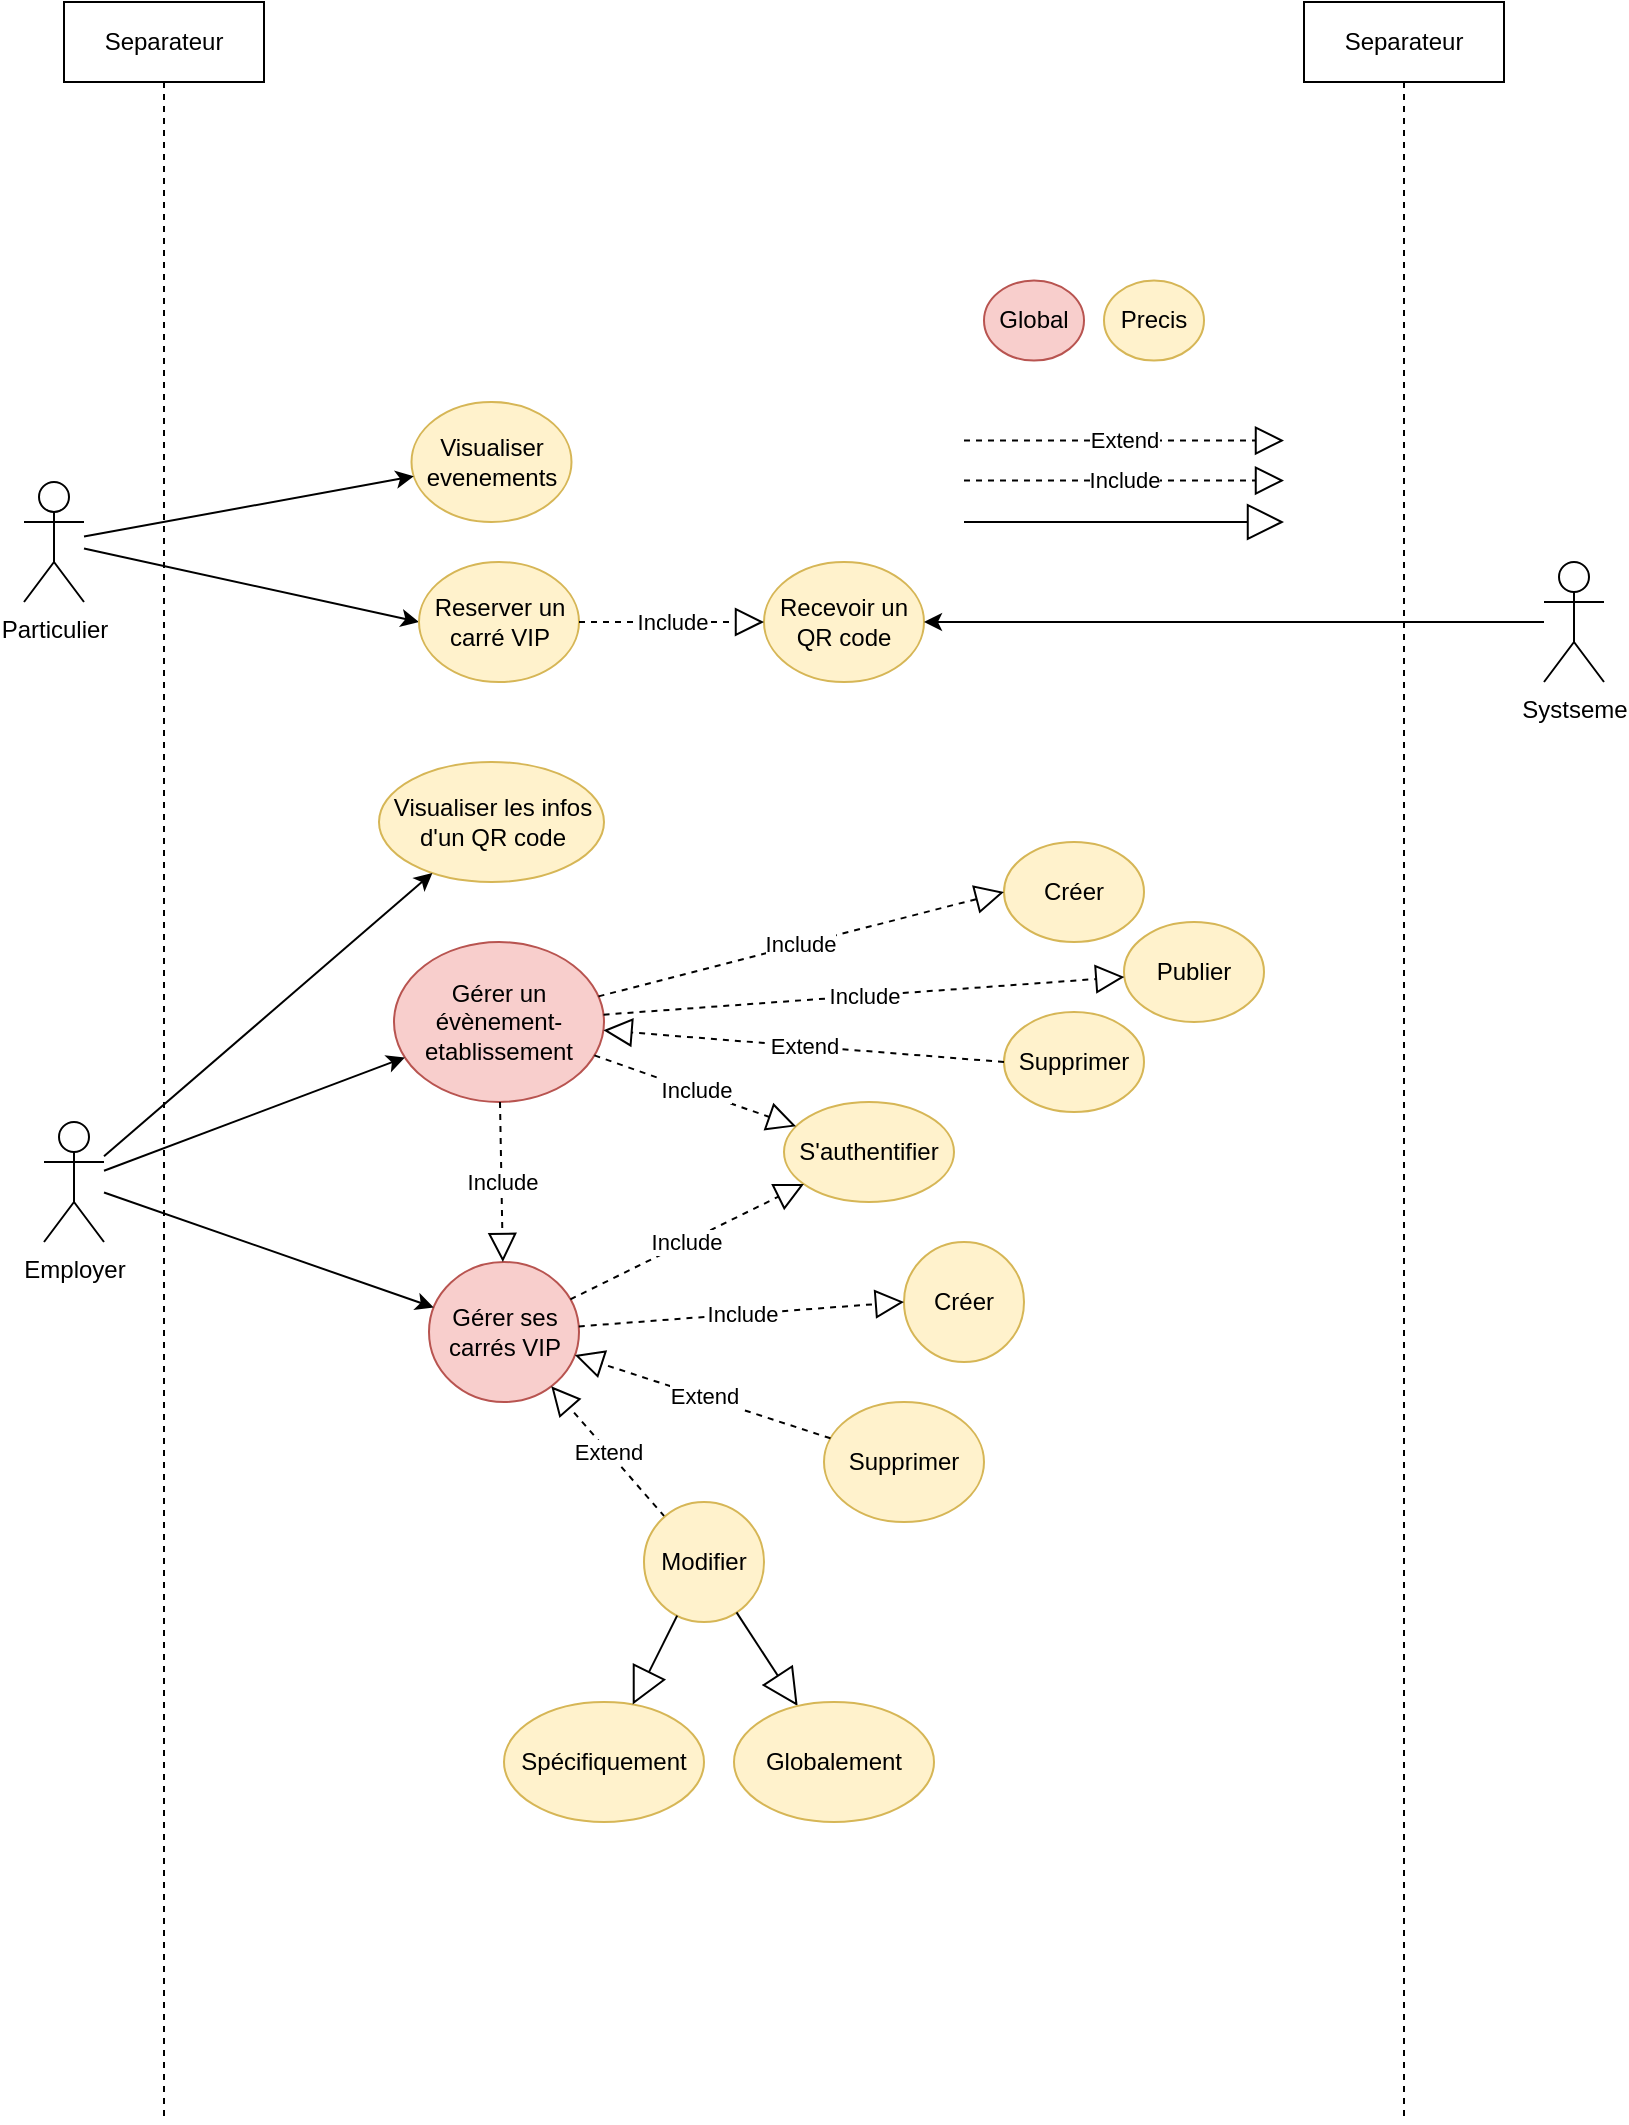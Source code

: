 <mxfile>
    <diagram id="T9x1KnUCp-pDEMmvi0CJ" name="Page-1">
        <mxGraphModel dx="2186" dy="2627" grid="1" gridSize="10" guides="1" tooltips="1" connect="1" arrows="1" fold="1" page="1" pageScale="1" pageWidth="850" pageHeight="1100" background="#ffffff" math="0" shadow="0">
            <root>
                <mxCell id="0"/>
                <mxCell id="1" parent="0"/>
                <mxCell id="25" style="edgeStyle=none;html=1;entryX=0;entryY=0.5;entryDx=0;entryDy=0;" parent="1" source="2" target="7" edge="1">
                    <mxGeometry relative="1" as="geometry"/>
                </mxCell>
                <mxCell id="7" value="Reserver un carré VIP" style="ellipse;whiteSpace=wrap;html=1;fillColor=#fff2cc;strokeColor=#d6b656;" parent="1" vertex="1">
                    <mxGeometry x="-1482.5" y="-1000" width="80" height="60" as="geometry"/>
                </mxCell>
                <mxCell id="8" value="Visualiser les infos d'un QR code" style="ellipse;whiteSpace=wrap;html=1;fillColor=#fff2cc;strokeColor=#d6b656;" parent="1" vertex="1">
                    <mxGeometry x="-1502.5" y="-900" width="112.5" height="60" as="geometry"/>
                </mxCell>
                <mxCell id="9" value="Gérer un évènement-etablissement" style="ellipse;whiteSpace=wrap;html=1;fillColor=#f8cecc;strokeColor=#b85450;" parent="1" vertex="1">
                    <mxGeometry x="-1495" y="-810" width="105" height="80" as="geometry"/>
                </mxCell>
                <mxCell id="10" value="Gérer ses carrés VIP" style="ellipse;whiteSpace=wrap;html=1;fillColor=#f8cecc;strokeColor=#b85450;" parent="1" vertex="1">
                    <mxGeometry x="-1477.5" y="-650" width="75" height="70" as="geometry"/>
                </mxCell>
                <mxCell id="11" value="Créer" style="ellipse;whiteSpace=wrap;html=1;fillColor=#fff2cc;strokeColor=#d6b656;" parent="1" vertex="1">
                    <mxGeometry x="-1190" y="-860" width="70" height="50" as="geometry"/>
                </mxCell>
                <mxCell id="12" value="Supprimer" style="ellipse;whiteSpace=wrap;html=1;fillColor=#fff2cc;strokeColor=#d6b656;" parent="1" vertex="1">
                    <mxGeometry x="-1190" y="-775" width="70" height="50" as="geometry"/>
                </mxCell>
                <mxCell id="14" value="Créer" style="ellipse;whiteSpace=wrap;html=1;fillColor=#fff2cc;strokeColor=#d6b656;" parent="1" vertex="1">
                    <mxGeometry x="-1240" y="-660" width="60" height="60" as="geometry"/>
                </mxCell>
                <mxCell id="30" value="Extend" style="endArrow=block;dashed=1;endFill=0;endSize=12;html=1;" parent="1" edge="1">
                    <mxGeometry width="160" relative="1" as="geometry">
                        <mxPoint x="-1210" y="-1060.71" as="sourcePoint"/>
                        <mxPoint x="-1050" y="-1060.71" as="targetPoint"/>
                    </mxGeometry>
                </mxCell>
                <mxCell id="31" value="Include" style="endArrow=block;dashed=1;endFill=0;endSize=12;html=1;" parent="1" edge="1">
                    <mxGeometry width="160" relative="1" as="geometry">
                        <mxPoint x="-1210" y="-1040.71" as="sourcePoint"/>
                        <mxPoint x="-1050" y="-1040.71" as="targetPoint"/>
                    </mxGeometry>
                </mxCell>
                <mxCell id="32" value="Include" style="endArrow=block;dashed=1;endFill=0;endSize=12;html=1;entryX=0;entryY=0.5;entryDx=0;entryDy=0;" parent="1" source="9" target="11" edge="1">
                    <mxGeometry width="160" relative="1" as="geometry">
                        <mxPoint x="-1340" y="-790" as="sourcePoint"/>
                        <mxPoint x="-1180" y="-790" as="targetPoint"/>
                    </mxGeometry>
                </mxCell>
                <mxCell id="33" value="Extend" style="endArrow=block;dashed=1;endFill=0;endSize=12;html=1;exitX=0;exitY=0.5;exitDx=0;exitDy=0;" parent="1" source="12" target="9" edge="1">
                    <mxGeometry width="160" relative="1" as="geometry">
                        <mxPoint x="-1080" y="-960" as="sourcePoint"/>
                        <mxPoint x="-920" y="-960" as="targetPoint"/>
                    </mxGeometry>
                </mxCell>
                <mxCell id="35" value="Extend" style="endArrow=block;dashed=1;endFill=0;endSize=12;html=1;" parent="1" source="46" target="10" edge="1">
                    <mxGeometry width="160" relative="1" as="geometry">
                        <mxPoint x="-1070" y="-950" as="sourcePoint"/>
                        <mxPoint x="-910" y="-950" as="targetPoint"/>
                    </mxGeometry>
                </mxCell>
                <mxCell id="37" value="Include" style="endArrow=block;dashed=1;endFill=0;endSize=12;html=1;entryX=0;entryY=0.5;entryDx=0;entryDy=0;" parent="1" source="10" target="14" edge="1">
                    <mxGeometry width="160" relative="1" as="geometry">
                        <mxPoint x="-1080" y="-940" as="sourcePoint"/>
                        <mxPoint x="-920" y="-940" as="targetPoint"/>
                    </mxGeometry>
                </mxCell>
                <mxCell id="38" value="Precis" style="ellipse;whiteSpace=wrap;html=1;fillColor=#fff2cc;strokeColor=#d6b656;" parent="1" vertex="1">
                    <mxGeometry x="-1140" y="-1140.71" width="50" height="40" as="geometry"/>
                </mxCell>
                <mxCell id="39" value="Global" style="ellipse;whiteSpace=wrap;html=1;fillColor=#f8cecc;strokeColor=#b85450;" parent="1" vertex="1">
                    <mxGeometry x="-1200" y="-1140.71" width="50" height="40" as="geometry"/>
                </mxCell>
                <mxCell id="42" value="Include" style="endArrow=block;dashed=1;endFill=0;endSize=12;html=1;" parent="1" source="9" target="10" edge="1">
                    <mxGeometry width="160" relative="1" as="geometry">
                        <mxPoint x="-1180" y="-710" as="sourcePoint"/>
                        <mxPoint x="-1020" y="-710" as="targetPoint"/>
                    </mxGeometry>
                </mxCell>
                <mxCell id="45" value="Supprimer" style="ellipse;whiteSpace=wrap;html=1;fillColor=#fff2cc;strokeColor=#d6b656;" parent="1" vertex="1">
                    <mxGeometry x="-1280" y="-580" width="80" height="60" as="geometry"/>
                </mxCell>
                <mxCell id="46" value="Modifier" style="ellipse;whiteSpace=wrap;html=1;fillColor=#fff2cc;strokeColor=#d6b656;" parent="1" vertex="1">
                    <mxGeometry x="-1370" y="-530" width="60" height="60" as="geometry"/>
                </mxCell>
                <mxCell id="48" value="Extend" style="endArrow=block;dashed=1;endFill=0;endSize=12;html=1;" parent="1" source="45" target="10" edge="1">
                    <mxGeometry width="160" relative="1" as="geometry">
                        <mxPoint x="-1289.659" y="-615.487" as="sourcePoint"/>
                        <mxPoint x="-1382.975" y="-600.554" as="targetPoint"/>
                    </mxGeometry>
                </mxCell>
                <mxCell id="50" value="Publier" style="ellipse;whiteSpace=wrap;html=1;fillColor=#fff2cc;strokeColor=#d6b656;" parent="1" vertex="1">
                    <mxGeometry x="-1130" y="-820" width="70" height="50" as="geometry"/>
                </mxCell>
                <mxCell id="52" value="Include" style="endArrow=block;dashed=1;endFill=0;endSize=12;html=1;" parent="1" source="9" target="50" edge="1">
                    <mxGeometry width="160" relative="1" as="geometry">
                        <mxPoint x="-1387.675" y="-780.824" as="sourcePoint"/>
                        <mxPoint x="-1250" y="-845.0" as="targetPoint"/>
                    </mxGeometry>
                </mxCell>
                <mxCell id="53" value="Visualiser evenements" style="ellipse;whiteSpace=wrap;html=1;fillColor=#fff2cc;strokeColor=#d6b656;" parent="1" vertex="1">
                    <mxGeometry x="-1486.25" y="-1080" width="80" height="60" as="geometry"/>
                </mxCell>
                <mxCell id="54" style="edgeStyle=none;html=1;" parent="1" source="2" target="53" edge="1">
                    <mxGeometry relative="1" as="geometry">
                        <mxPoint x="-1630" y="-930.0" as="sourcePoint"/>
                        <mxPoint x="-1470" y="-980.0" as="targetPoint"/>
                    </mxGeometry>
                </mxCell>
                <mxCell id="55" value="Recevoir un QR code" style="ellipse;whiteSpace=wrap;html=1;fillColor=#fff2cc;strokeColor=#d6b656;" parent="1" vertex="1">
                    <mxGeometry x="-1310" y="-1000" width="80" height="60" as="geometry"/>
                </mxCell>
                <mxCell id="61" style="edgeStyle=none;html=1;" parent="1" source="56" target="55" edge="1">
                    <mxGeometry relative="1" as="geometry"/>
                </mxCell>
                <mxCell id="56" value="Systseme" style="shape=umlActor;verticalLabelPosition=bottom;verticalAlign=top;html=1;" parent="1" vertex="1">
                    <mxGeometry x="-920" y="-1000" width="30" height="60" as="geometry"/>
                </mxCell>
                <mxCell id="64" value="Separateur" style="shape=umlLifeline;perimeter=lifelinePerimeter;whiteSpace=wrap;html=1;container=1;collapsible=0;recursiveResize=0;outlineConnect=0;" parent="1" vertex="1">
                    <mxGeometry x="-1660" y="-1280" width="100" height="1060" as="geometry"/>
                </mxCell>
                <mxCell id="3" value="Employer" style="shape=umlActor;verticalLabelPosition=bottom;verticalAlign=top;html=1;" parent="64" vertex="1">
                    <mxGeometry x="-10" y="560" width="30" height="60" as="geometry"/>
                </mxCell>
                <mxCell id="2" value="Particulier" style="shape=umlActor;verticalLabelPosition=bottom;verticalAlign=top;html=1;" parent="64" vertex="1">
                    <mxGeometry x="-20" y="240" width="30" height="60" as="geometry"/>
                </mxCell>
                <mxCell id="65" value="Separateur" style="shape=umlLifeline;perimeter=lifelinePerimeter;whiteSpace=wrap;html=1;container=1;collapsible=0;recursiveResize=0;outlineConnect=0;" parent="1" vertex="1">
                    <mxGeometry x="-1040" y="-1280" width="100" height="1060" as="geometry"/>
                </mxCell>
                <mxCell id="68" value="S'authentifier" style="ellipse;whiteSpace=wrap;html=1;fillColor=#fff2cc;strokeColor=#d6b656;" parent="1" vertex="1">
                    <mxGeometry x="-1300" y="-730" width="85" height="50" as="geometry"/>
                </mxCell>
                <mxCell id="69" value="Include" style="endArrow=block;dashed=1;endFill=0;endSize=12;html=1;" parent="1" source="9" target="68" edge="1">
                    <mxGeometry width="160" relative="1" as="geometry">
                        <mxPoint x="-1431.987" y="-720.002" as="sourcePoint"/>
                        <mxPoint x="-1430.35" y="-639.998" as="targetPoint"/>
                    </mxGeometry>
                </mxCell>
                <mxCell id="70" value="Include" style="endArrow=block;dashed=1;endFill=0;endSize=12;html=1;" parent="1" source="10" target="68" edge="1">
                    <mxGeometry width="160" relative="1" as="geometry">
                        <mxPoint x="-1421.987" y="-710.002" as="sourcePoint"/>
                        <mxPoint x="-1420.35" y="-629.998" as="targetPoint"/>
                    </mxGeometry>
                </mxCell>
                <mxCell id="72" value="Include" style="endArrow=block;dashed=1;endFill=0;endSize=12;html=1;" parent="1" source="7" target="55" edge="1">
                    <mxGeometry width="160" relative="1" as="geometry">
                        <mxPoint x="-1387.716" y="-780.874" as="sourcePoint"/>
                        <mxPoint x="-1360" y="-900" as="targetPoint"/>
                    </mxGeometry>
                </mxCell>
                <mxCell id="75" style="edgeStyle=none;html=1;" parent="1" source="3" target="8" edge="1">
                    <mxGeometry relative="1" as="geometry"/>
                </mxCell>
                <mxCell id="76" style="edgeStyle=none;html=1;" parent="1" source="3" target="9" edge="1">
                    <mxGeometry relative="1" as="geometry"/>
                </mxCell>
                <mxCell id="77" style="edgeStyle=none;html=1;" parent="1" source="3" target="10" edge="1">
                    <mxGeometry relative="1" as="geometry"/>
                </mxCell>
                <mxCell id="79" value="" style="endArrow=block;endSize=16;endFill=0;html=1;" parent="1" edge="1">
                    <mxGeometry width="160" relative="1" as="geometry">
                        <mxPoint x="-1210" y="-1020" as="sourcePoint"/>
                        <mxPoint x="-1050" y="-1020" as="targetPoint"/>
                    </mxGeometry>
                </mxCell>
                <mxCell id="80" value="" style="endArrow=block;endSize=16;endFill=0;html=1;" parent="1" source="46" target="82" edge="1">
                    <mxGeometry width="160" relative="1" as="geometry">
                        <mxPoint x="-1320" y="-370" as="sourcePoint"/>
                        <mxPoint x="-1160" y="-370" as="targetPoint"/>
                    </mxGeometry>
                </mxCell>
                <mxCell id="81" value="Spécifiquement" style="ellipse;whiteSpace=wrap;html=1;fillColor=#fff2cc;strokeColor=#d6b656;" parent="1" vertex="1">
                    <mxGeometry x="-1440" y="-430" width="100" height="60" as="geometry"/>
                </mxCell>
                <mxCell id="82" value="Globalement" style="ellipse;whiteSpace=wrap;html=1;fillColor=#fff2cc;strokeColor=#d6b656;" parent="1" vertex="1">
                    <mxGeometry x="-1325" y="-430" width="100" height="60" as="geometry"/>
                </mxCell>
                <mxCell id="83" value="" style="endArrow=block;endSize=16;endFill=0;html=1;" parent="1" source="46" target="81" edge="1">
                    <mxGeometry width="160" relative="1" as="geometry">
                        <mxPoint x="-1313.54" y="-464.919" as="sourcePoint"/>
                        <mxPoint x="-1283.032" y="-417.981" as="targetPoint"/>
                    </mxGeometry>
                </mxCell>
            </root>
        </mxGraphModel>
    </diagram>
</mxfile>
